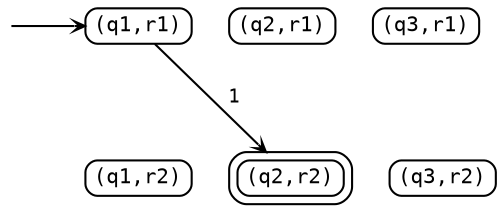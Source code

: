 digraph {
  rankdir=TB;
  node [fontname=Courier,fontsize=10,shape=box,style=rounded,height=0,width=0,margin="0.055,0.042"];
  edge [arrowhead=vee,arrowsize=0.5,fontname=Courier,fontsize=9];

  {
  rank=same;
  _START[shape=none,label=""];
  q1r1[label=<(q1,r1)>];
  q2r1[label=<(q2,r1)>];
  q3r1[label=<(q3,r1)>];
  }

  {
  rank=same;
  fakestart[shape=none,label=""];
  q1r2[label=<(q1,r2)>];
  q2r2[label=<(q2,r2)>,peripheries=2];
  q3r2[label=<(q3,r2)>];
  }

  _START -> fakestart[style=invis];

  edge[constraint=false];
  _START -> q1r1;
  fakestart -> q1r2[style=invis];
  q1r1 -> q2r2[label=<<table border="0" cellpadding="1"><tr><td>1</td></tr></table>>];
}